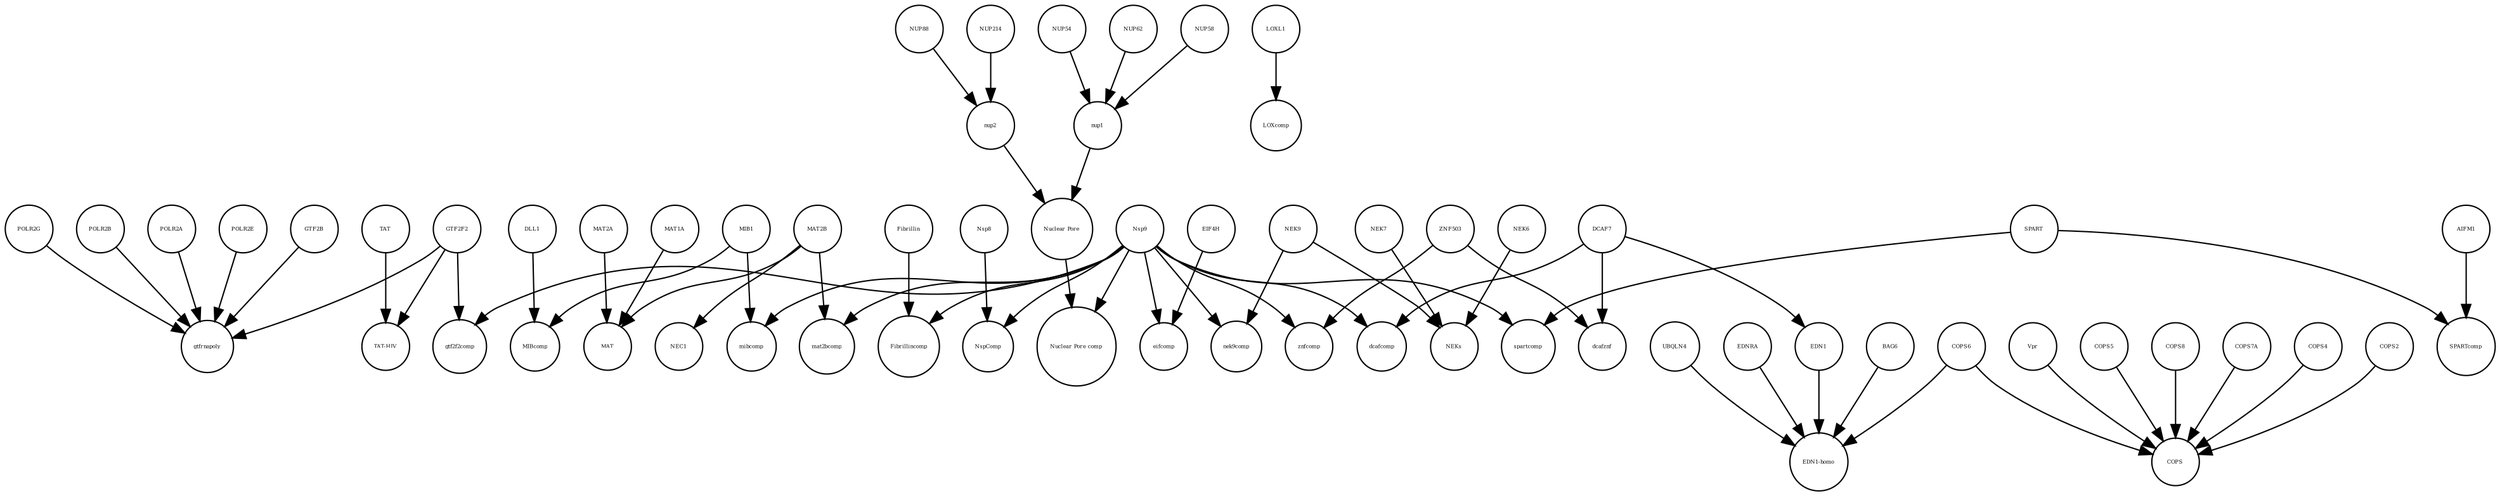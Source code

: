 strict digraph  {
POLR2E [annotation="", bipartite=0, cls=macromolecule, fontsize=4, label=POLR2E, shape=circle];
MAT [annotation="", bipartite=0, cls=complex, fontsize=4, label=MAT, shape=circle];
MIBcomp [annotation="", bipartite=0, cls=complex, fontsize=4, label=MIBcomp, shape=circle];
mibcomp [annotation="", bipartite=0, cls=complex, fontsize=4, label=mibcomp, shape=circle];
EDNRA [annotation="", bipartite=0, cls=macromolecule, fontsize=4, label=EDNRA, shape=circle];
NEK7 [annotation="", bipartite=0, cls=macromolecule, fontsize=4, label=NEK7, shape=circle];
MAT1A [annotation="", bipartite=0, cls=macromolecule, fontsize=4, label=MAT1A, shape=circle];
EIF4H [annotation="urn_miriam_uniprot_Q15056|urn_miriam_pubmed_10585411|urn_miriam_pubmed_11418588", bipartite=0, cls=macromolecule, fontsize=4, label=EIF4H, shape=circle];
GTF2B [annotation="", bipartite=0, cls=macromolecule, fontsize=4, label=GTF2B, shape=circle];
Fibrillincomp [annotation="", bipartite=0, cls=complex, fontsize=4, label=Fibrillincomp, shape=circle];
mat2bcomp [annotation="", bipartite=0, cls=complex, fontsize=4, label=mat2bcomp, shape=circle];
Vpr [annotation="", bipartite=0, cls=macromolecule, fontsize=4, label=Vpr, shape=circle];
NUP54 [annotation=urn_miriam_uniprot_Q7Z3B4, bipartite=0, cls=macromolecule, fontsize=4, label=NUP54, shape=circle];
COPS5 [annotation="", bipartite=0, cls=macromolecule, fontsize=4, label=COPS5, shape=circle];
POLR2G [annotation="", bipartite=0, cls=macromolecule, fontsize=4, label=POLR2G, shape=circle];
NEC1 [annotation="", bipartite=0, cls=complex, fontsize=4, label=NEC1, shape=circle];
BAG6 [annotation="", bipartite=0, cls=macromolecule, fontsize=4, label=BAG6, shape=circle];
"Nuclear Pore" [annotation="", bipartite=0, cls=complex, fontsize=4, label="Nuclear Pore", shape=circle];
Nsp8 [annotation="urn_miriam_uniprot_P0DTD1|urn_miriam_ncbiprotein_YP_009725304", bipartite=0, cls=macromolecule, fontsize=4, label=Nsp8, shape=circle];
POLR2B [annotation="", bipartite=0, cls=macromolecule, fontsize=4, label=POLR2B, shape=circle];
ZNF503 [annotation=urn_miriam_uniprot_Q96F45, bipartite=0, cls=macromolecule, fontsize=4, label=ZNF503, shape=circle];
SPART [annotation=urn_miriam_uniprot_Q8N0X7, bipartite=0, cls=macromolecule, fontsize=4, label=SPART, shape=circle];
DLL1 [annotation="", bipartite=0, cls=macromolecule, fontsize=4, label=DLL1, shape=circle];
NspComp [annotation="", bipartite=0, cls=complex, fontsize=4, label=NspComp, shape=circle];
NEK6 [annotation="", bipartite=0, cls=macromolecule, fontsize=4, label=NEK6, shape=circle];
MIB1 [annotation="urn_miriam_uniprot_Q86YT6|urn_miriam_pubmed_24185901", bipartite=0, cls=macromolecule, fontsize=4, label=MIB1, shape=circle];
COPS8 [annotation="", bipartite=0, cls=macromolecule, fontsize=4, label=COPS8, shape=circle];
NEK9 [annotation=urn_miriam_uniprot_Q8TD19, bipartite=0, cls=macromolecule, fontsize=4, label=NEK9, shape=circle];
UBQLN4 [annotation="", bipartite=0, cls=macromolecule, fontsize=4, label=UBQLN4, shape=circle];
SPARTcomp [annotation="", bipartite=0, cls=complex, fontsize=4, label=SPARTcomp, shape=circle];
"Nuclear Pore comp" [annotation="", bipartite=0, cls=complex, fontsize=4, label="Nuclear Pore comp", shape=circle];
NUP214 [annotation=urn_miriam_uniprot_P35658, bipartite=0, cls=macromolecule, fontsize=4, label=NUP214, shape=circle];
nek9comp [annotation="", bipartite=0, cls=complex, fontsize=4, label=nek9comp, shape=circle];
COPS [annotation="", bipartite=0, cls=complex, fontsize=4, label=COPS, shape=circle];
LOXcomp [annotation="", bipartite=0, cls=complex, fontsize=4, label=LOXcomp, shape=circle];
gtfrnapoly [annotation="", bipartite=0, cls=complex, fontsize=4, label=gtfrnapoly, shape=circle];
DCAF7 [annotation="urn_miriam_uniprot_P61962|urn_miriam_pubmed_16887337|urn_miriam_pubmed_16949367", bipartite=0, cls=macromolecule, fontsize=4, label=DCAF7, shape=circle];
NEKs [annotation="", bipartite=0, cls=complex, fontsize=4, label=NEKs, shape=circle];
COPS7A [annotation="", bipartite=0, cls=macromolecule, fontsize=4, label=COPS7A, shape=circle];
POLR2A [annotation=urn_miriam_uniprot_P30876, bipartite=0, cls=macromolecule, fontsize=4, label=POLR2A, shape=circle];
Fibrillin [annotation="", bipartite=0, cls=complex, fontsize=4, label=Fibrillin, shape=circle];
dcafznf [annotation="", bipartite=0, cls=complex, fontsize=4, label=dcafznf, shape=circle];
nup2 [annotation="", bipartite=0, cls=complex, fontsize=4, label=nup2, shape=circle];
GTF2F2 [annotation="urn_miriam_uniprot_P13984|urn_miriam_pubmed_10428810", bipartite=0, cls=macromolecule, fontsize=4, label=GTF2F2, shape=circle];
NUP62 [annotation=urn_miriam_uniprot_P37198, bipartite=0, cls=macromolecule, fontsize=4, label=NUP62, shape=circle];
NUP58 [annotation=urn_miriam_uniprot_Q9BVL2, bipartite=0, cls=macromolecule, fontsize=4, label=NUP58, shape=circle];
TAT [annotation="", bipartite=0, cls=macromolecule, fontsize=4, label=TAT, shape=circle];
"EDN1-homo" [annotation="", bipartite=0, cls=complex, fontsize=4, label="EDN1-homo", shape=circle];
COPS4 [annotation="", bipartite=0, cls=macromolecule, fontsize=4, label=COPS4, shape=circle];
COPS6 [annotation="", bipartite=0, cls=macromolecule, fontsize=4, label=COPS6, shape=circle];
NUP88 [annotation="urn_miriam_uniprot_Q99567|urn_miriam_pubmed_30543681", bipartite=0, cls=macromolecule, fontsize=4, label=NUP88, shape=circle];
"TAT-HIV" [annotation="", bipartite=0, cls=complex, fontsize=4, label="TAT-HIV", shape=circle];
Nsp9 [annotation="urn_miriam_uniprot_P0DTD1|urn_miriam_ncbiprotein_YP_009725305", bipartite=0, cls=macromolecule, fontsize=4, label=Nsp9, shape=circle];
MAT2B [annotation="urn_miriam_uniprot_Q9NZL9|urn_miriam_pubmed_10644686|urn_miriam_pubmed_23189196|urn_miriam_pubmed_25075345|urn_miriam_pubmed_23425511", bipartite=0, cls=macromolecule, fontsize=4, label=MAT2B, shape=circle];
eifcomp [annotation="", bipartite=0, cls=complex, fontsize=4, label=eifcomp, shape=circle];
COPS2 [annotation="", bipartite=0, cls=macromolecule, fontsize=4, label=COPS2, shape=circle];
nup1 [annotation="", bipartite=0, cls=complex, fontsize=4, label=nup1, shape=circle];
dcafcomp [annotation="", bipartite=0, cls=complex, fontsize=4, label=dcafcomp, shape=circle];
znfcomp [annotation="", bipartite=0, cls=complex, fontsize=4, label=znfcomp, shape=circle];
AIFM1 [annotation="", bipartite=0, cls=macromolecule, fontsize=4, label=AIFM1, shape=circle];
spartcomp [annotation="", bipartite=0, cls=complex, fontsize=4, label=spartcomp, shape=circle];
gtf2f2comp [annotation="", bipartite=0, cls=complex, fontsize=4, label=gtf2f2comp, shape=circle];
MAT2A [annotation="", bipartite=0, cls=macromolecule, fontsize=4, label=MAT2A, shape=circle];
LOXL1 [annotation="", bipartite=0, cls=macromolecule, fontsize=4, label=LOXL1, shape=circle];
EDN1 [annotation=urn_miriam_uniprot_P05305, bipartite=0, cls=macromolecule, fontsize=4, label=EDN1, shape=circle];
POLR2E -> gtfrnapoly  [annotation="", interaction_type=production];
EDNRA -> "EDN1-homo"  [annotation="", interaction_type=production];
NEK7 -> NEKs  [annotation="", interaction_type=production];
MAT1A -> MAT  [annotation="", interaction_type=production];
EIF4H -> eifcomp  [annotation="", interaction_type=production];
GTF2B -> gtfrnapoly  [annotation="", interaction_type=production];
Vpr -> COPS  [annotation="", interaction_type=production];
NUP54 -> nup1  [annotation="", interaction_type=production];
COPS5 -> COPS  [annotation="", interaction_type=production];
POLR2G -> gtfrnapoly  [annotation="", interaction_type=production];
BAG6 -> "EDN1-homo"  [annotation="", interaction_type=production];
"Nuclear Pore" -> "Nuclear Pore comp"  [annotation="", interaction_type=production];
Nsp8 -> NspComp  [annotation="", interaction_type=production];
POLR2B -> gtfrnapoly  [annotation="", interaction_type=production];
ZNF503 -> dcafznf  [annotation="", interaction_type=production];
ZNF503 -> znfcomp  [annotation="", interaction_type=production];
SPART -> spartcomp  [annotation="", interaction_type=production];
SPART -> SPARTcomp  [annotation="", interaction_type=production];
DLL1 -> MIBcomp  [annotation="", interaction_type=production];
NEK6 -> NEKs  [annotation="", interaction_type=production];
MIB1 -> MIBcomp  [annotation="", interaction_type=production];
MIB1 -> mibcomp  [annotation="", interaction_type=production];
COPS8 -> COPS  [annotation="", interaction_type=production];
NEK9 -> nek9comp  [annotation="", interaction_type=production];
NEK9 -> NEKs  [annotation="", interaction_type=production];
UBQLN4 -> "EDN1-homo"  [annotation="", interaction_type=production];
NUP214 -> nup2  [annotation="", interaction_type=production];
DCAF7 -> dcafznf  [annotation="", interaction_type=production];
DCAF7 -> EDN1  [annotation=urn_miriam_pubmed_27880803, interaction_type=catalysis];
DCAF7 -> dcafcomp  [annotation="", interaction_type=production];
COPS7A -> COPS  [annotation="", interaction_type=production];
POLR2A -> gtfrnapoly  [annotation="", interaction_type=production];
Fibrillin -> Fibrillincomp  [annotation="", interaction_type=production];
nup2 -> "Nuclear Pore"  [annotation="", interaction_type=production];
GTF2F2 -> "TAT-HIV"  [annotation="", interaction_type=production];
GTF2F2 -> gtf2f2comp  [annotation="", interaction_type=production];
GTF2F2 -> gtfrnapoly  [annotation="", interaction_type=production];
NUP62 -> nup1  [annotation="", interaction_type=production];
NUP58 -> nup1  [annotation="", interaction_type=production];
TAT -> "TAT-HIV"  [annotation="", interaction_type=production];
COPS4 -> COPS  [annotation="", interaction_type=production];
COPS6 -> COPS  [annotation="", interaction_type=production];
COPS6 -> "EDN1-homo"  [annotation="", interaction_type=production];
NUP88 -> nup2  [annotation="", interaction_type=production];
Nsp9 -> "Nuclear Pore comp"  [annotation="", interaction_type=production];
Nsp9 -> znfcomp  [annotation="", interaction_type=production];
Nsp9 -> mibcomp  [annotation="", interaction_type=production];
Nsp9 -> dcafcomp  [annotation="", interaction_type=production];
Nsp9 -> NspComp  [annotation="", interaction_type=production];
Nsp9 -> spartcomp  [annotation="", interaction_type=production];
Nsp9 -> Fibrillincomp  [annotation="", interaction_type=production];
Nsp9 -> mat2bcomp  [annotation="", interaction_type=production];
Nsp9 -> nek9comp  [annotation="", interaction_type=production];
Nsp9 -> gtf2f2comp  [annotation="", interaction_type=production];
Nsp9 -> eifcomp  [annotation="", interaction_type=production];
MAT2B -> MAT  [annotation="", interaction_type=production];
MAT2B -> NEC1  [annotation="", interaction_type=production];
MAT2B -> mat2bcomp  [annotation="", interaction_type=production];
COPS2 -> COPS  [annotation="", interaction_type=production];
nup1 -> "Nuclear Pore"  [annotation="", interaction_type=production];
AIFM1 -> SPARTcomp  [annotation="", interaction_type=production];
MAT2A -> MAT  [annotation="", interaction_type=production];
LOXL1 -> LOXcomp  [annotation="", interaction_type=production];
EDN1 -> "EDN1-homo"  [annotation="", interaction_type=production];
}
